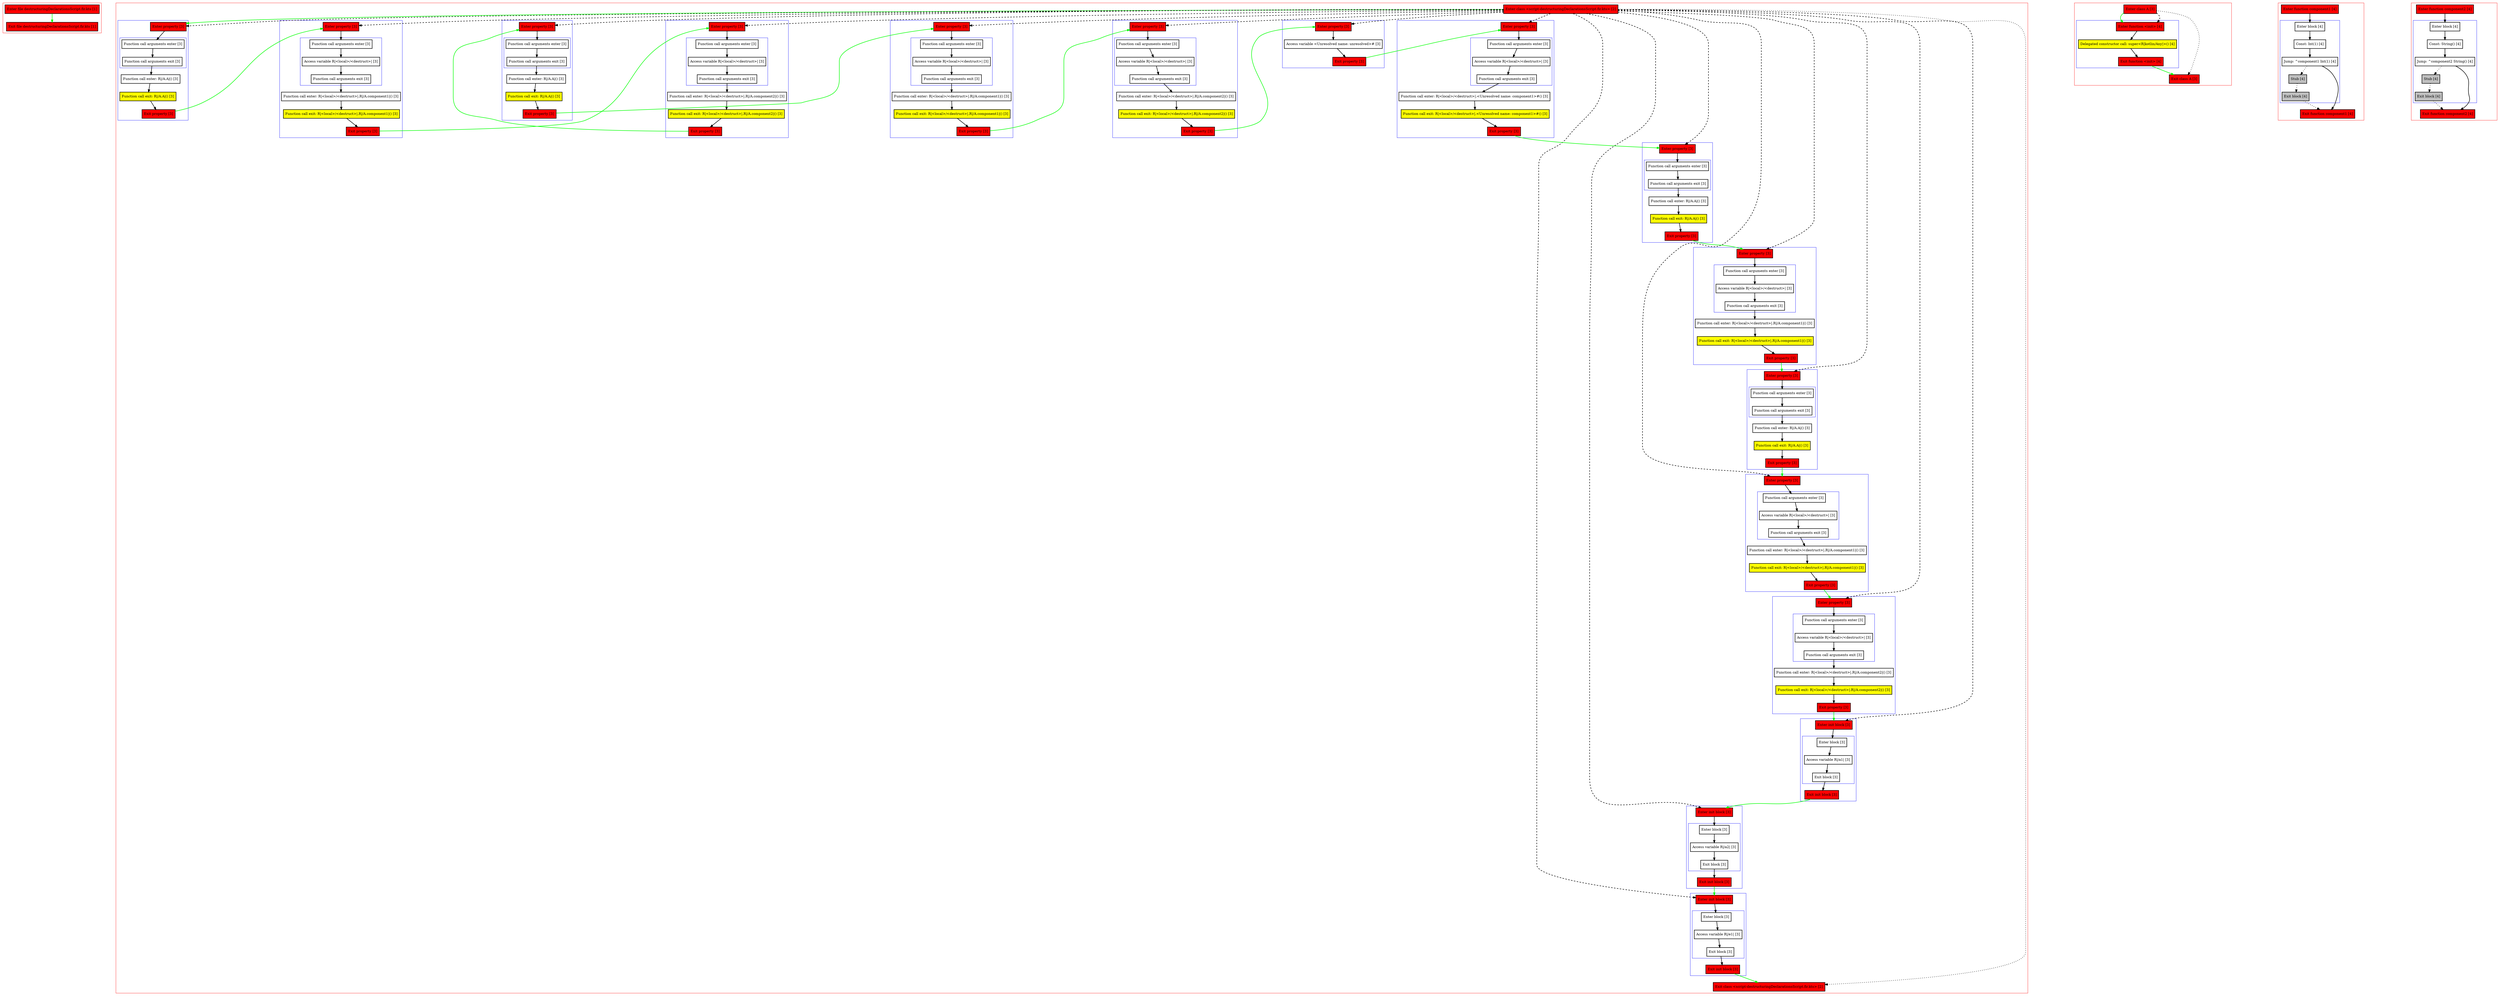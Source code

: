 digraph destructuringDeclarationsScript_fir_kts {
    graph [nodesep=3]
    node [shape=box penwidth=2]
    edge [penwidth=2]

    subgraph cluster_0 {
        color=red
        0 [label="Enter file destructuringDeclarationsScript.fir.kts [1]" style="filled" fillcolor=red];
        1 [label="Exit file destructuringDeclarationsScript.fir.kts [1]" style="filled" fillcolor=red];
    }
    0 -> {1} [color=green];

    subgraph cluster_1 {
        color=red
        2 [label="Enter class <script-destructuringDeclarationsScript.fir.kts> [2]" style="filled" fillcolor=red];
        subgraph cluster_2 {
            color=blue
            3 [label="Enter property [3]" style="filled" fillcolor=red];
            subgraph cluster_3 {
                color=blue
                4 [label="Function call arguments enter [3]"];
                5 [label="Function call arguments exit [3]"];
            }
            6 [label="Function call enter: R|/A.A|() [3]"];
            7 [label="Function call exit: R|/A.A|() [3]" style="filled" fillcolor=yellow];
            8 [label="Exit property [3]" style="filled" fillcolor=red];
        }
        subgraph cluster_4 {
            color=blue
            9 [label="Enter property [3]" style="filled" fillcolor=red];
            subgraph cluster_5 {
                color=blue
                10 [label="Function call arguments enter [3]"];
                11 [label="Access variable R|<local>/<destruct>| [3]"];
                12 [label="Function call arguments exit [3]"];
            }
            13 [label="Function call enter: R|<local>/<destruct>|.R|/A.component1|() [3]"];
            14 [label="Function call exit: R|<local>/<destruct>|.R|/A.component1|() [3]" style="filled" fillcolor=yellow];
            15 [label="Exit property [3]" style="filled" fillcolor=red];
        }
        subgraph cluster_6 {
            color=blue
            16 [label="Enter property [3]" style="filled" fillcolor=red];
            subgraph cluster_7 {
                color=blue
                17 [label="Function call arguments enter [3]"];
                18 [label="Access variable R|<local>/<destruct>| [3]"];
                19 [label="Function call arguments exit [3]"];
            }
            20 [label="Function call enter: R|<local>/<destruct>|.R|/A.component2|() [3]"];
            21 [label="Function call exit: R|<local>/<destruct>|.R|/A.component2|() [3]" style="filled" fillcolor=yellow];
            22 [label="Exit property [3]" style="filled" fillcolor=red];
        }
        subgraph cluster_8 {
            color=blue
            23 [label="Enter property [3]" style="filled" fillcolor=red];
            subgraph cluster_9 {
                color=blue
                24 [label="Function call arguments enter [3]"];
                25 [label="Function call arguments exit [3]"];
            }
            26 [label="Function call enter: R|/A.A|() [3]"];
            27 [label="Function call exit: R|/A.A|() [3]" style="filled" fillcolor=yellow];
            28 [label="Exit property [3]" style="filled" fillcolor=red];
        }
        subgraph cluster_10 {
            color=blue
            29 [label="Enter property [3]" style="filled" fillcolor=red];
            subgraph cluster_11 {
                color=blue
                30 [label="Function call arguments enter [3]"];
                31 [label="Access variable R|<local>/<destruct>| [3]"];
                32 [label="Function call arguments exit [3]"];
            }
            33 [label="Function call enter: R|<local>/<destruct>|.R|/A.component1|() [3]"];
            34 [label="Function call exit: R|<local>/<destruct>|.R|/A.component1|() [3]" style="filled" fillcolor=yellow];
            35 [label="Exit property [3]" style="filled" fillcolor=red];
        }
        subgraph cluster_12 {
            color=blue
            36 [label="Enter property [3]" style="filled" fillcolor=red];
            subgraph cluster_13 {
                color=blue
                37 [label="Function call arguments enter [3]"];
                38 [label="Access variable R|<local>/<destruct>| [3]"];
                39 [label="Function call arguments exit [3]"];
            }
            40 [label="Function call enter: R|<local>/<destruct>|.R|/A.component2|() [3]"];
            41 [label="Function call exit: R|<local>/<destruct>|.R|/A.component2|() [3]" style="filled" fillcolor=yellow];
            42 [label="Exit property [3]" style="filled" fillcolor=red];
        }
        subgraph cluster_14 {
            color=blue
            43 [label="Enter property [3]" style="filled" fillcolor=red];
            44 [label="Access variable <Unresolved name: unresolved># [3]"];
            45 [label="Exit property [3]" style="filled" fillcolor=red];
        }
        subgraph cluster_15 {
            color=blue
            46 [label="Enter property [3]" style="filled" fillcolor=red];
            subgraph cluster_16 {
                color=blue
                47 [label="Function call arguments enter [3]"];
                48 [label="Access variable R|<local>/<destruct>| [3]"];
                49 [label="Function call arguments exit [3]"];
            }
            50 [label="Function call enter: R|<local>/<destruct>|.<Unresolved name: component1>#() [3]"];
            51 [label="Function call exit: R|<local>/<destruct>|.<Unresolved name: component1>#() [3]" style="filled" fillcolor=yellow];
            52 [label="Exit property [3]" style="filled" fillcolor=red];
        }
        subgraph cluster_17 {
            color=blue
            53 [label="Enter property [3]" style="filled" fillcolor=red];
            subgraph cluster_18 {
                color=blue
                54 [label="Function call arguments enter [3]"];
                55 [label="Function call arguments exit [3]"];
            }
            56 [label="Function call enter: R|/A.A|() [3]"];
            57 [label="Function call exit: R|/A.A|() [3]" style="filled" fillcolor=yellow];
            58 [label="Exit property [3]" style="filled" fillcolor=red];
        }
        subgraph cluster_19 {
            color=blue
            59 [label="Enter property [3]" style="filled" fillcolor=red];
            subgraph cluster_20 {
                color=blue
                60 [label="Function call arguments enter [3]"];
                61 [label="Access variable R|<local>/<destruct>| [3]"];
                62 [label="Function call arguments exit [3]"];
            }
            63 [label="Function call enter: R|<local>/<destruct>|.R|/A.component1|() [3]"];
            64 [label="Function call exit: R|<local>/<destruct>|.R|/A.component1|() [3]" style="filled" fillcolor=yellow];
            65 [label="Exit property [3]" style="filled" fillcolor=red];
        }
        subgraph cluster_21 {
            color=blue
            66 [label="Enter property [3]" style="filled" fillcolor=red];
            subgraph cluster_22 {
                color=blue
                67 [label="Function call arguments enter [3]"];
                68 [label="Function call arguments exit [3]"];
            }
            69 [label="Function call enter: R|/A.A|() [3]"];
            70 [label="Function call exit: R|/A.A|() [3]" style="filled" fillcolor=yellow];
            71 [label="Exit property [3]" style="filled" fillcolor=red];
        }
        subgraph cluster_23 {
            color=blue
            72 [label="Enter property [3]" style="filled" fillcolor=red];
            subgraph cluster_24 {
                color=blue
                73 [label="Function call arguments enter [3]"];
                74 [label="Access variable R|<local>/<destruct>| [3]"];
                75 [label="Function call arguments exit [3]"];
            }
            76 [label="Function call enter: R|<local>/<destruct>|.R|/A.component1|() [3]"];
            77 [label="Function call exit: R|<local>/<destruct>|.R|/A.component1|() [3]" style="filled" fillcolor=yellow];
            78 [label="Exit property [3]" style="filled" fillcolor=red];
        }
        subgraph cluster_25 {
            color=blue
            79 [label="Enter property [3]" style="filled" fillcolor=red];
            subgraph cluster_26 {
                color=blue
                80 [label="Function call arguments enter [3]"];
                81 [label="Access variable R|<local>/<destruct>| [3]"];
                82 [label="Function call arguments exit [3]"];
            }
            83 [label="Function call enter: R|<local>/<destruct>|.R|/A.component2|() [3]"];
            84 [label="Function call exit: R|<local>/<destruct>|.R|/A.component2|() [3]" style="filled" fillcolor=yellow];
            85 [label="Exit property [3]" style="filled" fillcolor=red];
        }
        subgraph cluster_27 {
            color=blue
            86 [label="Enter init block [3]" style="filled" fillcolor=red];
            subgraph cluster_28 {
                color=blue
                87 [label="Enter block [3]"];
                88 [label="Access variable R|/a1| [3]"];
                89 [label="Exit block [3]"];
            }
            90 [label="Exit init block [3]" style="filled" fillcolor=red];
        }
        subgraph cluster_29 {
            color=blue
            91 [label="Enter init block [3]" style="filled" fillcolor=red];
            subgraph cluster_30 {
                color=blue
                92 [label="Enter block [3]"];
                93 [label="Access variable R|/a2| [3]"];
                94 [label="Exit block [3]"];
            }
            95 [label="Exit init block [3]" style="filled" fillcolor=red];
        }
        subgraph cluster_31 {
            color=blue
            96 [label="Enter init block [3]" style="filled" fillcolor=red];
            subgraph cluster_32 {
                color=blue
                97 [label="Enter block [3]"];
                98 [label="Access variable R|/e1| [3]"];
                99 [label="Exit block [3]"];
            }
            100 [label="Exit init block [3]" style="filled" fillcolor=red];
        }
        101 [label="Exit class <script-destructuringDeclarationsScript.fir.kts> [2]" style="filled" fillcolor=red];
    }
    2 -> {3} [color=green];
    2 -> {101} [style=dotted];
    2 -> {3 9 16 23 29 36 43 46 53 59 66 72 79 86 91 96} [style=dashed];
    3 -> {4};
    4 -> {5};
    5 -> {6};
    6 -> {7};
    7 -> {8};
    8 -> {9} [color=green];
    9 -> {10};
    10 -> {11};
    11 -> {12};
    12 -> {13};
    13 -> {14};
    14 -> {15};
    15 -> {16} [color=green];
    16 -> {17};
    17 -> {18};
    18 -> {19};
    19 -> {20};
    20 -> {21};
    21 -> {22};
    22 -> {23} [color=green];
    23 -> {24};
    24 -> {25};
    25 -> {26};
    26 -> {27};
    27 -> {28};
    28 -> {29} [color=green];
    29 -> {30};
    30 -> {31};
    31 -> {32};
    32 -> {33};
    33 -> {34};
    34 -> {35};
    35 -> {36} [color=green];
    36 -> {37};
    37 -> {38};
    38 -> {39};
    39 -> {40};
    40 -> {41};
    41 -> {42};
    42 -> {43} [color=green];
    43 -> {44};
    44 -> {45};
    45 -> {46} [color=green];
    46 -> {47};
    47 -> {48};
    48 -> {49};
    49 -> {50};
    50 -> {51};
    51 -> {52};
    52 -> {53} [color=green];
    53 -> {54};
    54 -> {55};
    55 -> {56};
    56 -> {57};
    57 -> {58};
    58 -> {59} [color=green];
    59 -> {60};
    60 -> {61};
    61 -> {62};
    62 -> {63};
    63 -> {64};
    64 -> {65};
    65 -> {66} [color=green];
    66 -> {67};
    67 -> {68};
    68 -> {69};
    69 -> {70};
    70 -> {71};
    71 -> {72} [color=green];
    72 -> {73};
    73 -> {74};
    74 -> {75};
    75 -> {76};
    76 -> {77};
    77 -> {78};
    78 -> {79} [color=green];
    79 -> {80};
    80 -> {81};
    81 -> {82};
    82 -> {83};
    83 -> {84};
    84 -> {85};
    85 -> {86} [color=green];
    86 -> {87};
    87 -> {88};
    88 -> {89};
    89 -> {90};
    90 -> {91} [color=green];
    91 -> {92};
    92 -> {93};
    93 -> {94};
    94 -> {95};
    95 -> {96} [color=green];
    96 -> {97};
    97 -> {98};
    98 -> {99};
    99 -> {100};
    100 -> {101} [color=green];

    subgraph cluster_33 {
        color=red
        102 [label="Enter class A [3]" style="filled" fillcolor=red];
        subgraph cluster_34 {
            color=blue
            103 [label="Enter function <init> [4]" style="filled" fillcolor=red];
            104 [label="Delegated constructor call: super<R|kotlin/Any|>() [4]" style="filled" fillcolor=yellow];
            105 [label="Exit function <init> [4]" style="filled" fillcolor=red];
        }
        106 [label="Exit class A [3]" style="filled" fillcolor=red];
    }
    102 -> {103} [color=green];
    102 -> {106} [style=dotted];
    102 -> {103} [style=dashed];
    103 -> {104};
    104 -> {105};
    105 -> {106} [color=green];

    subgraph cluster_35 {
        color=red
        107 [label="Enter function component1 [4]" style="filled" fillcolor=red];
        subgraph cluster_36 {
            color=blue
            108 [label="Enter block [4]"];
            109 [label="Const: Int(1) [4]"];
            110 [label="Jump: ^component1 Int(1) [4]"];
            111 [label="Stub [4]" style="filled" fillcolor=gray];
            112 [label="Exit block [4]" style="filled" fillcolor=gray];
        }
        113 [label="Exit function component1 [4]" style="filled" fillcolor=red];
    }
    107 -> {108};
    108 -> {109};
    109 -> {110};
    110 -> {113};
    110 -> {111} [style=dotted];
    111 -> {112} [style=dotted];
    112 -> {113} [style=dotted];

    subgraph cluster_37 {
        color=red
        114 [label="Enter function component2 [4]" style="filled" fillcolor=red];
        subgraph cluster_38 {
            color=blue
            115 [label="Enter block [4]"];
            116 [label="Const: String() [4]"];
            117 [label="Jump: ^component2 String() [4]"];
            118 [label="Stub [4]" style="filled" fillcolor=gray];
            119 [label="Exit block [4]" style="filled" fillcolor=gray];
        }
        120 [label="Exit function component2 [4]" style="filled" fillcolor=red];
    }
    114 -> {115};
    115 -> {116};
    116 -> {117};
    117 -> {120};
    117 -> {118} [style=dotted];
    118 -> {119} [style=dotted];
    119 -> {120} [style=dotted];

}
